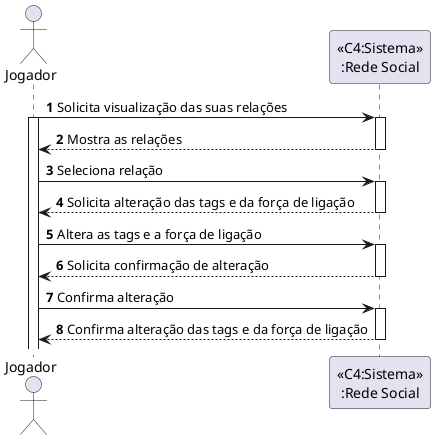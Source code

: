 @startuml
autonumber

actor "Jogador" as USER
participant "<<C4:Sistema>>\n:Rede Social" as S

USER -> S : Solicita visualização das suas relações
activate USER
activate S

S --> USER : Mostra as relações
deactivate S

USER -> S : Seleciona relação
activate S

S --> USER : Solicita alteração das tags e da força de ligação
deactivate S

USER -> S : Altera as tags e a força de ligação

activate S

S --> USER : Solicita confirmação de alteração
deactivate S

USER -> S : Confirma alteração

activate S

S --> USER : Confirma alteração das tags e da força de ligação
deactivate S



@enduml